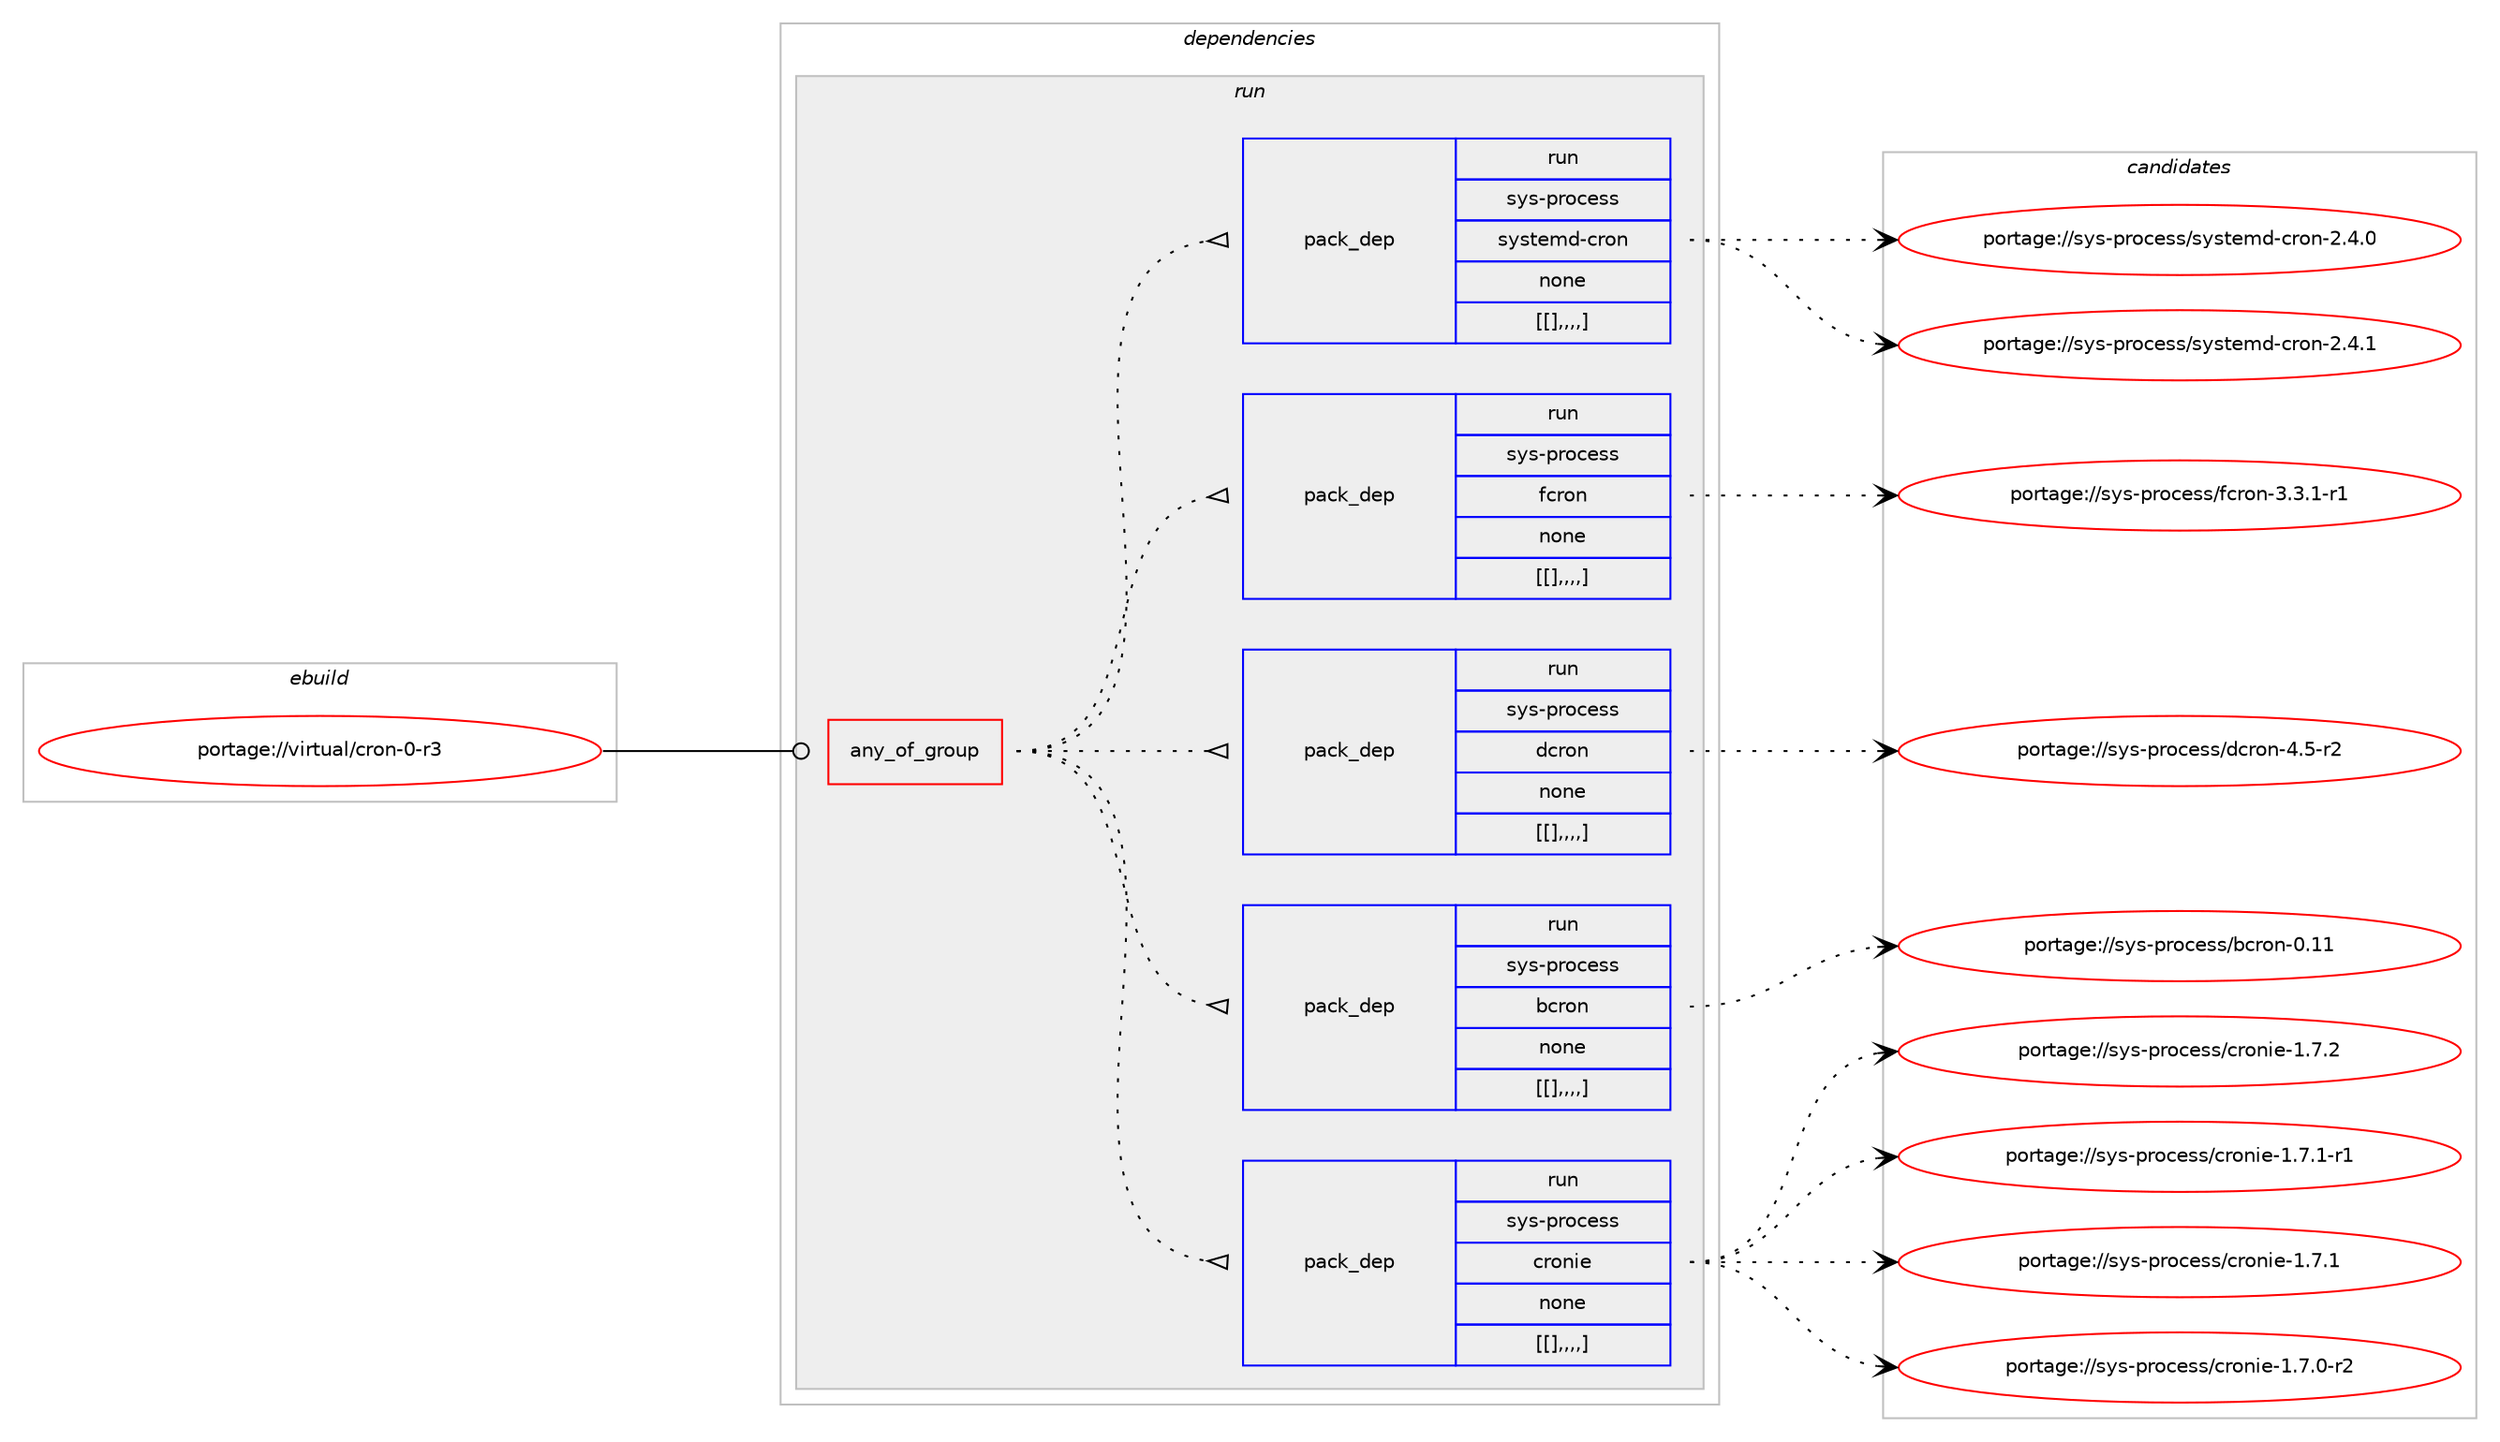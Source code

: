 digraph prolog {

# *************
# Graph options
# *************

newrank=true;
concentrate=true;
compound=true;
graph [rankdir=LR,fontname=Helvetica,fontsize=10,ranksep=1.5];#, ranksep=2.5, nodesep=0.2];
edge  [arrowhead=vee];
node  [fontname=Helvetica,fontsize=10];

# **********
# The ebuild
# **********

subgraph cluster_leftcol {
color=gray;
label=<<i>ebuild</i>>;
id [label="portage://virtual/cron-0-r3", color=red, width=4, href="../virtual/cron-0-r3.svg"];
}

# ****************
# The dependencies
# ****************

subgraph cluster_midcol {
color=gray;
label=<<i>dependencies</i>>;
subgraph cluster_compile {
fillcolor="#eeeeee";
style=filled;
label=<<i>compile</i>>;
}
subgraph cluster_compileandrun {
fillcolor="#eeeeee";
style=filled;
label=<<i>compile and run</i>>;
}
subgraph cluster_run {
fillcolor="#eeeeee";
style=filled;
label=<<i>run</i>>;
subgraph any23 {
dependency1741 [label=<<TABLE BORDER="0" CELLBORDER="1" CELLSPACING="0" CELLPADDING="4"><TR><TD CELLPADDING="10">any_of_group</TD></TR></TABLE>>, shape=none, color=red];subgraph pack1293 {
dependency1745 [label=<<TABLE BORDER="0" CELLBORDER="1" CELLSPACING="0" CELLPADDING="4" WIDTH="220"><TR><TD ROWSPAN="6" CELLPADDING="30">pack_dep</TD></TR><TR><TD WIDTH="110">run</TD></TR><TR><TD>sys-process</TD></TR><TR><TD>cronie</TD></TR><TR><TD>none</TD></TR><TR><TD>[[],,,,]</TD></TR></TABLE>>, shape=none, color=blue];
}
dependency1741:e -> dependency1745:w [weight=20,style="dotted",arrowhead="oinv"];
subgraph pack1297 {
dependency1751 [label=<<TABLE BORDER="0" CELLBORDER="1" CELLSPACING="0" CELLPADDING="4" WIDTH="220"><TR><TD ROWSPAN="6" CELLPADDING="30">pack_dep</TD></TR><TR><TD WIDTH="110">run</TD></TR><TR><TD>sys-process</TD></TR><TR><TD>bcron</TD></TR><TR><TD>none</TD></TR><TR><TD>[[],,,,]</TD></TR></TABLE>>, shape=none, color=blue];
}
dependency1741:e -> dependency1751:w [weight=20,style="dotted",arrowhead="oinv"];
subgraph pack1301 {
dependency1757 [label=<<TABLE BORDER="0" CELLBORDER="1" CELLSPACING="0" CELLPADDING="4" WIDTH="220"><TR><TD ROWSPAN="6" CELLPADDING="30">pack_dep</TD></TR><TR><TD WIDTH="110">run</TD></TR><TR><TD>sys-process</TD></TR><TR><TD>dcron</TD></TR><TR><TD>none</TD></TR><TR><TD>[[],,,,]</TD></TR></TABLE>>, shape=none, color=blue];
}
dependency1741:e -> dependency1757:w [weight=20,style="dotted",arrowhead="oinv"];
subgraph pack1307 {
dependency1763 [label=<<TABLE BORDER="0" CELLBORDER="1" CELLSPACING="0" CELLPADDING="4" WIDTH="220"><TR><TD ROWSPAN="6" CELLPADDING="30">pack_dep</TD></TR><TR><TD WIDTH="110">run</TD></TR><TR><TD>sys-process</TD></TR><TR><TD>fcron</TD></TR><TR><TD>none</TD></TR><TR><TD>[[],,,,]</TD></TR></TABLE>>, shape=none, color=blue];
}
dependency1741:e -> dependency1763:w [weight=20,style="dotted",arrowhead="oinv"];
subgraph pack1310 {
dependency1767 [label=<<TABLE BORDER="0" CELLBORDER="1" CELLSPACING="0" CELLPADDING="4" WIDTH="220"><TR><TD ROWSPAN="6" CELLPADDING="30">pack_dep</TD></TR><TR><TD WIDTH="110">run</TD></TR><TR><TD>sys-process</TD></TR><TR><TD>systemd-cron</TD></TR><TR><TD>none</TD></TR><TR><TD>[[],,,,]</TD></TR></TABLE>>, shape=none, color=blue];
}
dependency1741:e -> dependency1767:w [weight=20,style="dotted",arrowhead="oinv"];
}
id:e -> dependency1741:w [weight=20,style="solid",arrowhead="odot"];
}
}

# **************
# The candidates
# **************

subgraph cluster_choices {
rank=same;
color=gray;
label=<<i>candidates</i>>;

subgraph choice1231 {
color=black;
nodesep=1;
choice11512111545112114111991011151154799114111110105101454946554650 [label="portage://sys-process/cronie-1.7.2", color=red, width=4,href="../sys-process/cronie-1.7.2.svg"];
choice115121115451121141119910111511547991141111101051014549465546494511449 [label="portage://sys-process/cronie-1.7.1-r1", color=red, width=4,href="../sys-process/cronie-1.7.1-r1.svg"];
choice11512111545112114111991011151154799114111110105101454946554649 [label="portage://sys-process/cronie-1.7.1", color=red, width=4,href="../sys-process/cronie-1.7.1.svg"];
choice115121115451121141119910111511547991141111101051014549465546484511450 [label="portage://sys-process/cronie-1.7.0-r2", color=red, width=4,href="../sys-process/cronie-1.7.0-r2.svg"];
dependency1745:e -> choice11512111545112114111991011151154799114111110105101454946554650:w [style=dotted,weight="100"];
dependency1745:e -> choice115121115451121141119910111511547991141111101051014549465546494511449:w [style=dotted,weight="100"];
dependency1745:e -> choice11512111545112114111991011151154799114111110105101454946554649:w [style=dotted,weight="100"];
dependency1745:e -> choice115121115451121141119910111511547991141111101051014549465546484511450:w [style=dotted,weight="100"];
}
subgraph choice1239 {
color=black;
nodesep=1;
choice11512111545112114111991011151154798991141111104548464949 [label="portage://sys-process/bcron-0.11", color=red, width=4,href="../sys-process/bcron-0.11.svg"];
dependency1751:e -> choice11512111545112114111991011151154798991141111104548464949:w [style=dotted,weight="100"];
}
subgraph choice1244 {
color=black;
nodesep=1;
choice11512111545112114111991011151154710099114111110455246534511450 [label="portage://sys-process/dcron-4.5-r2", color=red, width=4,href="../sys-process/dcron-4.5-r2.svg"];
dependency1757:e -> choice11512111545112114111991011151154710099114111110455246534511450:w [style=dotted,weight="100"];
}
subgraph choice1246 {
color=black;
nodesep=1;
choice115121115451121141119910111511547102991141111104551465146494511449 [label="portage://sys-process/fcron-3.3.1-r1", color=red, width=4,href="../sys-process/fcron-3.3.1-r1.svg"];
dependency1763:e -> choice115121115451121141119910111511547102991141111104551465146494511449:w [style=dotted,weight="100"];
}
subgraph choice1249 {
color=black;
nodesep=1;
choice1151211154511211411199101115115471151211151161011091004599114111110455046524649 [label="portage://sys-process/systemd-cron-2.4.1", color=red, width=4,href="../sys-process/systemd-cron-2.4.1.svg"];
choice1151211154511211411199101115115471151211151161011091004599114111110455046524648 [label="portage://sys-process/systemd-cron-2.4.0", color=red, width=4,href="../sys-process/systemd-cron-2.4.0.svg"];
dependency1767:e -> choice1151211154511211411199101115115471151211151161011091004599114111110455046524649:w [style=dotted,weight="100"];
dependency1767:e -> choice1151211154511211411199101115115471151211151161011091004599114111110455046524648:w [style=dotted,weight="100"];
}
}

}
